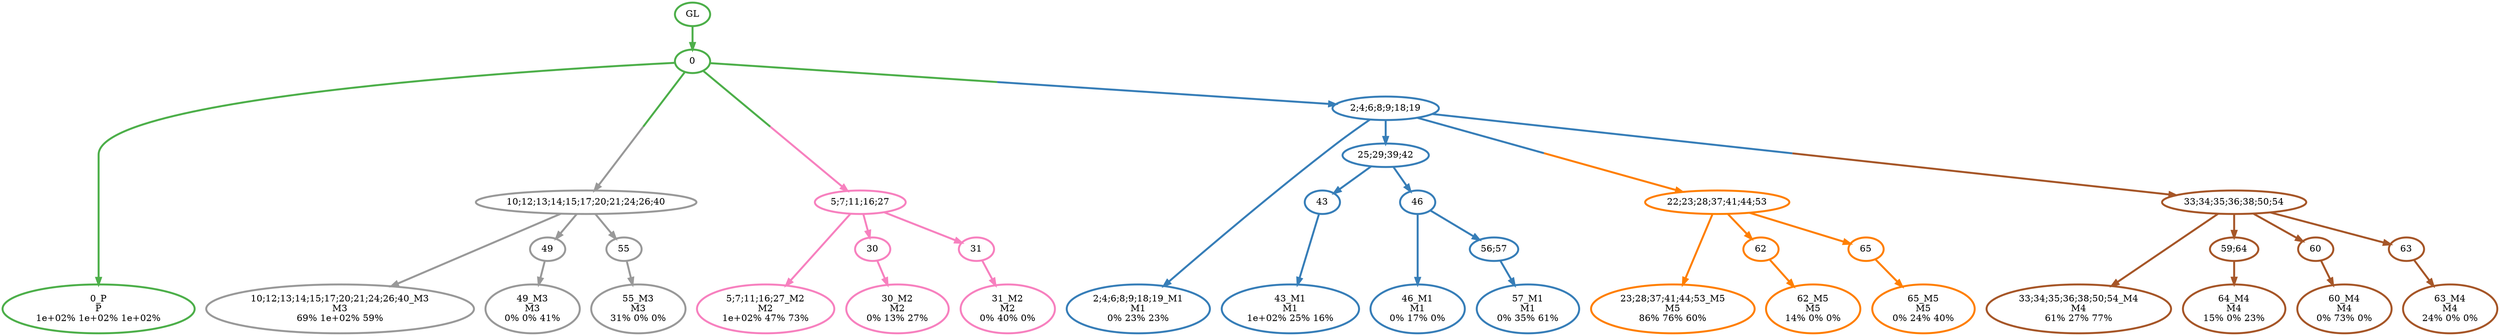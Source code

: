 digraph T {
	{
		rank=same
		35 [penwidth=3,colorscheme=set19,color=3,label="0_P\nP\n1e+02% 1e+02% 1e+02%"]
		34 [penwidth=3,colorscheme=set19,color=2,label="2;4;6;8;9;18;19_M1\nM1\n0% 23% 23%"]
		31 [penwidth=3,colorscheme=set19,color=2,label="43_M1\nM1\n1e+02% 25% 16%"]
		29 [penwidth=3,colorscheme=set19,color=2,label="46_M1\nM1\n0% 17% 0%"]
		27 [penwidth=3,colorscheme=set19,color=2,label="57_M1\nM1\n0% 35% 61%"]
		26 [penwidth=3,colorscheme=set19,color=8,label="5;7;11;16;27_M2\nM2\n1e+02% 47% 73%"]
		24 [penwidth=3,colorscheme=set19,color=8,label="30_M2\nM2\n0% 13% 27%"]
		22 [penwidth=3,colorscheme=set19,color=8,label="31_M2\nM2\n0% 40% 0%"]
		21 [penwidth=3,colorscheme=set19,color=9,label="10;12;13;14;15;17;20;21;24;26;40_M3\nM3\n69% 1e+02% 59%"]
		19 [penwidth=3,colorscheme=set19,color=9,label="49_M3\nM3\n0% 0% 41%"]
		17 [penwidth=3,colorscheme=set19,color=9,label="55_M3\nM3\n31% 0% 0%"]
		16 [penwidth=3,colorscheme=set19,color=7,label="33;34;35;36;38;50;54_M4\nM4\n61% 27% 77%"]
		14 [penwidth=3,colorscheme=set19,color=7,label="64_M4\nM4\n15% 0% 23%"]
		12 [penwidth=3,colorscheme=set19,color=7,label="60_M4\nM4\n0% 73% 0%"]
		10 [penwidth=3,colorscheme=set19,color=7,label="63_M4\nM4\n24% 0% 0%"]
		9 [penwidth=3,colorscheme=set19,color=5,label="23;28;37;41;44;53_M5\nM5\n86% 76% 60%"]
		7 [penwidth=3,colorscheme=set19,color=5,label="62_M5\nM5\n14% 0% 0%"]
		5 [penwidth=3,colorscheme=set19,color=5,label="65_M5\nM5\n0% 24% 40%"]
	}
	37 [penwidth=3,colorscheme=set19,color=3,label="GL"]
	36 [penwidth=3,colorscheme=set19,color=3,label="0"]
	33 [penwidth=3,colorscheme=set19,color=2,label="25;29;39;42"]
	32 [penwidth=3,colorscheme=set19,color=2,label="43"]
	30 [penwidth=3,colorscheme=set19,color=2,label="46"]
	28 [penwidth=3,colorscheme=set19,color=2,label="56;57"]
	25 [penwidth=3,colorscheme=set19,color=8,label="30"]
	23 [penwidth=3,colorscheme=set19,color=8,label="31"]
	20 [penwidth=3,colorscheme=set19,color=9,label="49"]
	18 [penwidth=3,colorscheme=set19,color=9,label="55"]
	15 [penwidth=3,colorscheme=set19,color=7,label="59;64"]
	13 [penwidth=3,colorscheme=set19,color=7,label="60"]
	11 [penwidth=3,colorscheme=set19,color=7,label="63"]
	8 [penwidth=3,colorscheme=set19,color=5,label="62"]
	6 [penwidth=3,colorscheme=set19,color=5,label="65"]
	4 [penwidth=3,colorscheme=set19,color=5,label="22;23;28;37;41;44;53"]
	3 [penwidth=3,colorscheme=set19,color=7,label="33;34;35;36;38;50;54"]
	2 [penwidth=3,colorscheme=set19,color=9,label="10;12;13;14;15;17;20;21;24;26;40"]
	1 [penwidth=3,colorscheme=set19,color=8,label="5;7;11;16;27"]
	0 [penwidth=3,colorscheme=set19,color=2,label="2;4;6;8;9;18;19"]
	37 -> 36 [penwidth=3,colorscheme=set19,color=3]
	36 -> 35 [penwidth=3,colorscheme=set19,color=3]
	36 -> 2 [penwidth=3,colorscheme=set19,color="3;0.5:9"]
	36 -> 1 [penwidth=3,colorscheme=set19,color="3;0.5:8"]
	36 -> 0 [penwidth=3,colorscheme=set19,color="3;0.5:2"]
	33 -> 32 [penwidth=3,colorscheme=set19,color=2]
	33 -> 30 [penwidth=3,colorscheme=set19,color=2]
	32 -> 31 [penwidth=3,colorscheme=set19,color=2]
	30 -> 29 [penwidth=3,colorscheme=set19,color=2]
	30 -> 28 [penwidth=3,colorscheme=set19,color=2]
	28 -> 27 [penwidth=3,colorscheme=set19,color=2]
	25 -> 24 [penwidth=3,colorscheme=set19,color=8]
	23 -> 22 [penwidth=3,colorscheme=set19,color=8]
	20 -> 19 [penwidth=3,colorscheme=set19,color=9]
	18 -> 17 [penwidth=3,colorscheme=set19,color=9]
	15 -> 14 [penwidth=3,colorscheme=set19,color=7]
	13 -> 12 [penwidth=3,colorscheme=set19,color=7]
	11 -> 10 [penwidth=3,colorscheme=set19,color=7]
	8 -> 7 [penwidth=3,colorscheme=set19,color=5]
	6 -> 5 [penwidth=3,colorscheme=set19,color=5]
	4 -> 9 [penwidth=3,colorscheme=set19,color=5]
	4 -> 8 [penwidth=3,colorscheme=set19,color=5]
	4 -> 6 [penwidth=3,colorscheme=set19,color=5]
	3 -> 16 [penwidth=3,colorscheme=set19,color=7]
	3 -> 15 [penwidth=3,colorscheme=set19,color=7]
	3 -> 13 [penwidth=3,colorscheme=set19,color=7]
	3 -> 11 [penwidth=3,colorscheme=set19,color=7]
	2 -> 21 [penwidth=3,colorscheme=set19,color=9]
	2 -> 20 [penwidth=3,colorscheme=set19,color=9]
	2 -> 18 [penwidth=3,colorscheme=set19,color=9]
	1 -> 26 [penwidth=3,colorscheme=set19,color=8]
	1 -> 25 [penwidth=3,colorscheme=set19,color=8]
	1 -> 23 [penwidth=3,colorscheme=set19,color=8]
	0 -> 34 [penwidth=3,colorscheme=set19,color=2]
	0 -> 33 [penwidth=3,colorscheme=set19,color=2]
	0 -> 4 [penwidth=3,colorscheme=set19,color="2;0.5:5"]
	0 -> 3 [penwidth=3,colorscheme=set19,color="2;0.5:7"]
}
